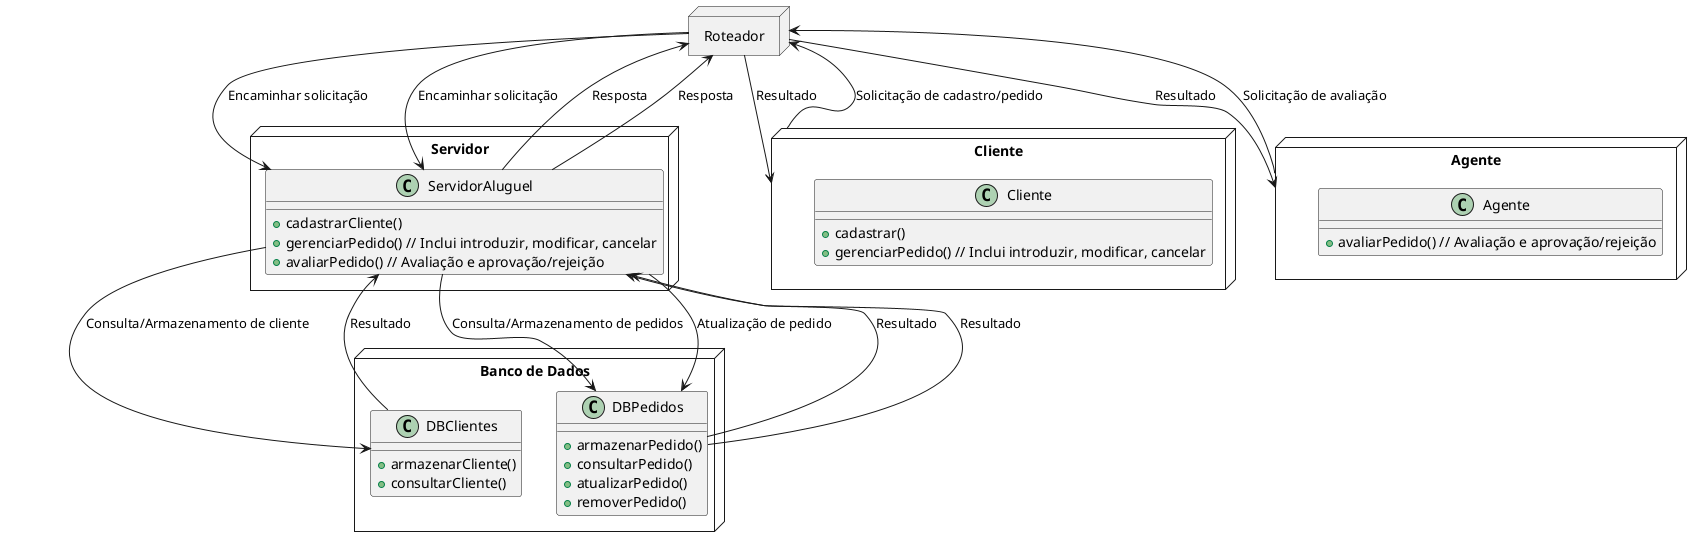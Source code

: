 @startuml
!define RECTANGLE class

node "Servidor" {
    RECTANGLE ServidorAluguel {
        +cadastrarCliente()
        +gerenciarPedido() // Inclui introduzir, modificar, cancelar
        +avaliarPedido() // Avaliação e aprovação/rejeição
    }
}

node "Banco de Dados" {
    RECTANGLE DBClientes {
        +armazenarCliente()
        +consultarCliente()
    }
    RECTANGLE DBPedidos {
        +armazenarPedido()
        +consultarPedido()
        +atualizarPedido()
        +removerPedido()
    }
}

node "Cliente" {
    RECTANGLE Cliente {
        +cadastrar()
        +gerenciarPedido() // Inclui introduzir, modificar, cancelar
    }
}

node "Agente" {
    RECTANGLE Agente {
        +avaliarPedido() // Avaliação e aprovação/rejeição
    }
}

node "Roteador" {
}

Cliente -down-> Roteador : "Solicitação de cadastro/pedido"
Roteador -down-> ServidorAluguel : "Encaminhar solicitação"
ServidorAluguel -down-> DBClientes : "Consulta/Armazenamento de cliente"
ServidorAluguel -down-> DBPedidos : "Consulta/Armazenamento de pedidos"
DBClientes -down-> ServidorAluguel : "Resultado"
DBPedidos -down-> ServidorAluguel : "Resultado"
ServidorAluguel -down-> Roteador : "Resposta"
Roteador -down-> Cliente : "Resultado"

Agente -down-> Roteador : "Solicitação de avaliação"
Roteador -down-> ServidorAluguel : "Encaminhar solicitação"
ServidorAluguel -down-> DBPedidos : "Atualização de pedido"
DBPedidos -down-> ServidorAluguel : "Resultado"
ServidorAluguel -down-> Roteador : "Resposta"
Roteador -down-> Agente : "Resultado"
@enduml
